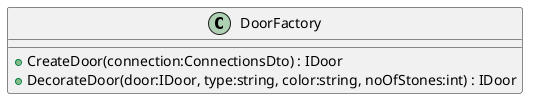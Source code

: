 @startuml
class DoorFactory {
    + CreateDoor(connection:ConnectionsDto) : IDoor
    + DecorateDoor(door:IDoor, type:string, color:string, noOfStones:int) : IDoor
}
@enduml
